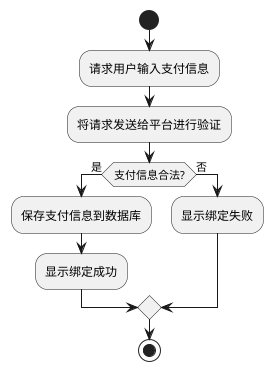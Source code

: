 @startuml
''' Layout
start
:请求用户输入支付信息;
:将请求发送给平台进行验证;
if (支付信息合法?) then (是)
    :保存支付信息到数据库;
    :显示绑定成功;
else (否)
    :显示绑定失败;
endif
stop
@enduml